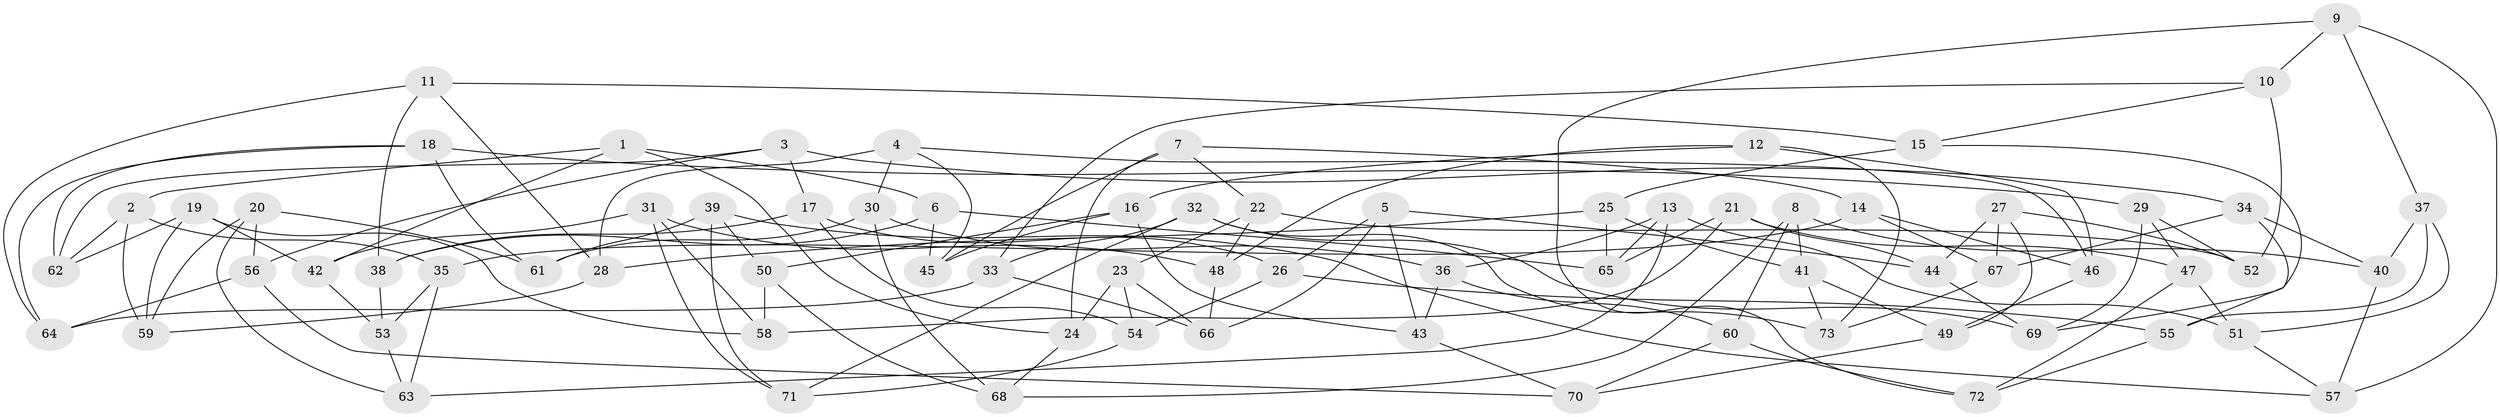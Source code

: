 // coarse degree distribution, {6: 0.6046511627906976, 4: 0.3023255813953488, 5: 0.09302325581395349}
// Generated by graph-tools (version 1.1) at 2025/24/03/03/25 07:24:28]
// undirected, 73 vertices, 146 edges
graph export_dot {
graph [start="1"]
  node [color=gray90,style=filled];
  1;
  2;
  3;
  4;
  5;
  6;
  7;
  8;
  9;
  10;
  11;
  12;
  13;
  14;
  15;
  16;
  17;
  18;
  19;
  20;
  21;
  22;
  23;
  24;
  25;
  26;
  27;
  28;
  29;
  30;
  31;
  32;
  33;
  34;
  35;
  36;
  37;
  38;
  39;
  40;
  41;
  42;
  43;
  44;
  45;
  46;
  47;
  48;
  49;
  50;
  51;
  52;
  53;
  54;
  55;
  56;
  57;
  58;
  59;
  60;
  61;
  62;
  63;
  64;
  65;
  66;
  67;
  68;
  69;
  70;
  71;
  72;
  73;
  1 -- 42;
  1 -- 24;
  1 -- 2;
  1 -- 6;
  2 -- 59;
  2 -- 62;
  2 -- 35;
  3 -- 62;
  3 -- 34;
  3 -- 56;
  3 -- 17;
  4 -- 46;
  4 -- 30;
  4 -- 28;
  4 -- 45;
  5 -- 66;
  5 -- 43;
  5 -- 44;
  5 -- 26;
  6 -- 38;
  6 -- 65;
  6 -- 45;
  7 -- 14;
  7 -- 22;
  7 -- 24;
  7 -- 45;
  8 -- 40;
  8 -- 60;
  8 -- 68;
  8 -- 41;
  9 -- 72;
  9 -- 37;
  9 -- 10;
  9 -- 57;
  10 -- 33;
  10 -- 15;
  10 -- 52;
  11 -- 38;
  11 -- 64;
  11 -- 28;
  11 -- 15;
  12 -- 48;
  12 -- 16;
  12 -- 73;
  12 -- 46;
  13 -- 36;
  13 -- 51;
  13 -- 65;
  13 -- 63;
  14 -- 67;
  14 -- 35;
  14 -- 46;
  15 -- 25;
  15 -- 69;
  16 -- 45;
  16 -- 43;
  16 -- 50;
  17 -- 38;
  17 -- 26;
  17 -- 54;
  18 -- 29;
  18 -- 61;
  18 -- 62;
  18 -- 64;
  19 -- 58;
  19 -- 59;
  19 -- 42;
  19 -- 62;
  20 -- 56;
  20 -- 61;
  20 -- 59;
  20 -- 63;
  21 -- 47;
  21 -- 58;
  21 -- 65;
  21 -- 44;
  22 -- 23;
  22 -- 52;
  22 -- 48;
  23 -- 24;
  23 -- 66;
  23 -- 54;
  24 -- 68;
  25 -- 28;
  25 -- 41;
  25 -- 65;
  26 -- 55;
  26 -- 54;
  27 -- 44;
  27 -- 49;
  27 -- 52;
  27 -- 67;
  28 -- 59;
  29 -- 69;
  29 -- 52;
  29 -- 47;
  30 -- 61;
  30 -- 36;
  30 -- 68;
  31 -- 58;
  31 -- 48;
  31 -- 42;
  31 -- 71;
  32 -- 33;
  32 -- 71;
  32 -- 69;
  32 -- 73;
  33 -- 66;
  33 -- 64;
  34 -- 55;
  34 -- 40;
  34 -- 67;
  35 -- 53;
  35 -- 63;
  36 -- 43;
  36 -- 60;
  37 -- 55;
  37 -- 40;
  37 -- 51;
  38 -- 53;
  39 -- 61;
  39 -- 50;
  39 -- 57;
  39 -- 71;
  40 -- 57;
  41 -- 49;
  41 -- 73;
  42 -- 53;
  43 -- 70;
  44 -- 69;
  46 -- 49;
  47 -- 72;
  47 -- 51;
  48 -- 66;
  49 -- 70;
  50 -- 58;
  50 -- 68;
  51 -- 57;
  53 -- 63;
  54 -- 71;
  55 -- 72;
  56 -- 70;
  56 -- 64;
  60 -- 70;
  60 -- 72;
  67 -- 73;
}
